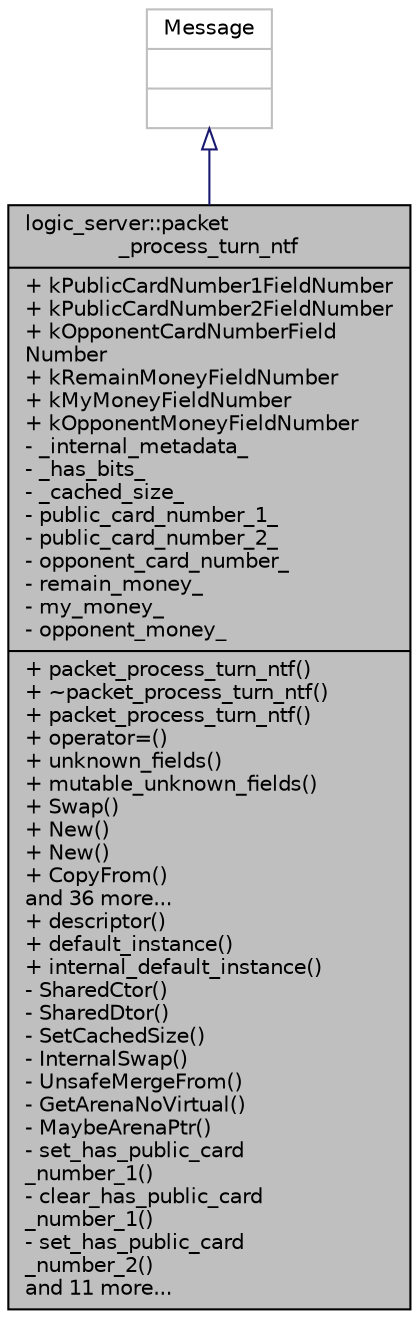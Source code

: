 digraph "logic_server::packet_process_turn_ntf"
{
  edge [fontname="Helvetica",fontsize="10",labelfontname="Helvetica",labelfontsize="10"];
  node [fontname="Helvetica",fontsize="10",shape=record];
  Node2 [label="{logic_server::packet\l_process_turn_ntf\n|+ kPublicCardNumber1FieldNumber\l+ kPublicCardNumber2FieldNumber\l+ kOpponentCardNumberField\lNumber\l+ kRemainMoneyFieldNumber\l+ kMyMoneyFieldNumber\l+ kOpponentMoneyFieldNumber\l- _internal_metadata_\l- _has_bits_\l- _cached_size_\l- public_card_number_1_\l- public_card_number_2_\l- opponent_card_number_\l- remain_money_\l- my_money_\l- opponent_money_\l|+ packet_process_turn_ntf()\l+ ~packet_process_turn_ntf()\l+ packet_process_turn_ntf()\l+ operator=()\l+ unknown_fields()\l+ mutable_unknown_fields()\l+ Swap()\l+ New()\l+ New()\l+ CopyFrom()\land 36 more...\l+ descriptor()\l+ default_instance()\l+ internal_default_instance()\l- SharedCtor()\l- SharedDtor()\l- SetCachedSize()\l- InternalSwap()\l- UnsafeMergeFrom()\l- GetArenaNoVirtual()\l- MaybeArenaPtr()\l- set_has_public_card\l_number_1()\l- clear_has_public_card\l_number_1()\l- set_has_public_card\l_number_2()\land 11 more...\l}",height=0.2,width=0.4,color="black", fillcolor="grey75", style="filled", fontcolor="black"];
  Node3 -> Node2 [dir="back",color="midnightblue",fontsize="10",style="solid",arrowtail="onormal",fontname="Helvetica"];
  Node3 [label="{Message\n||}",height=0.2,width=0.4,color="grey75", fillcolor="white", style="filled"];
}
